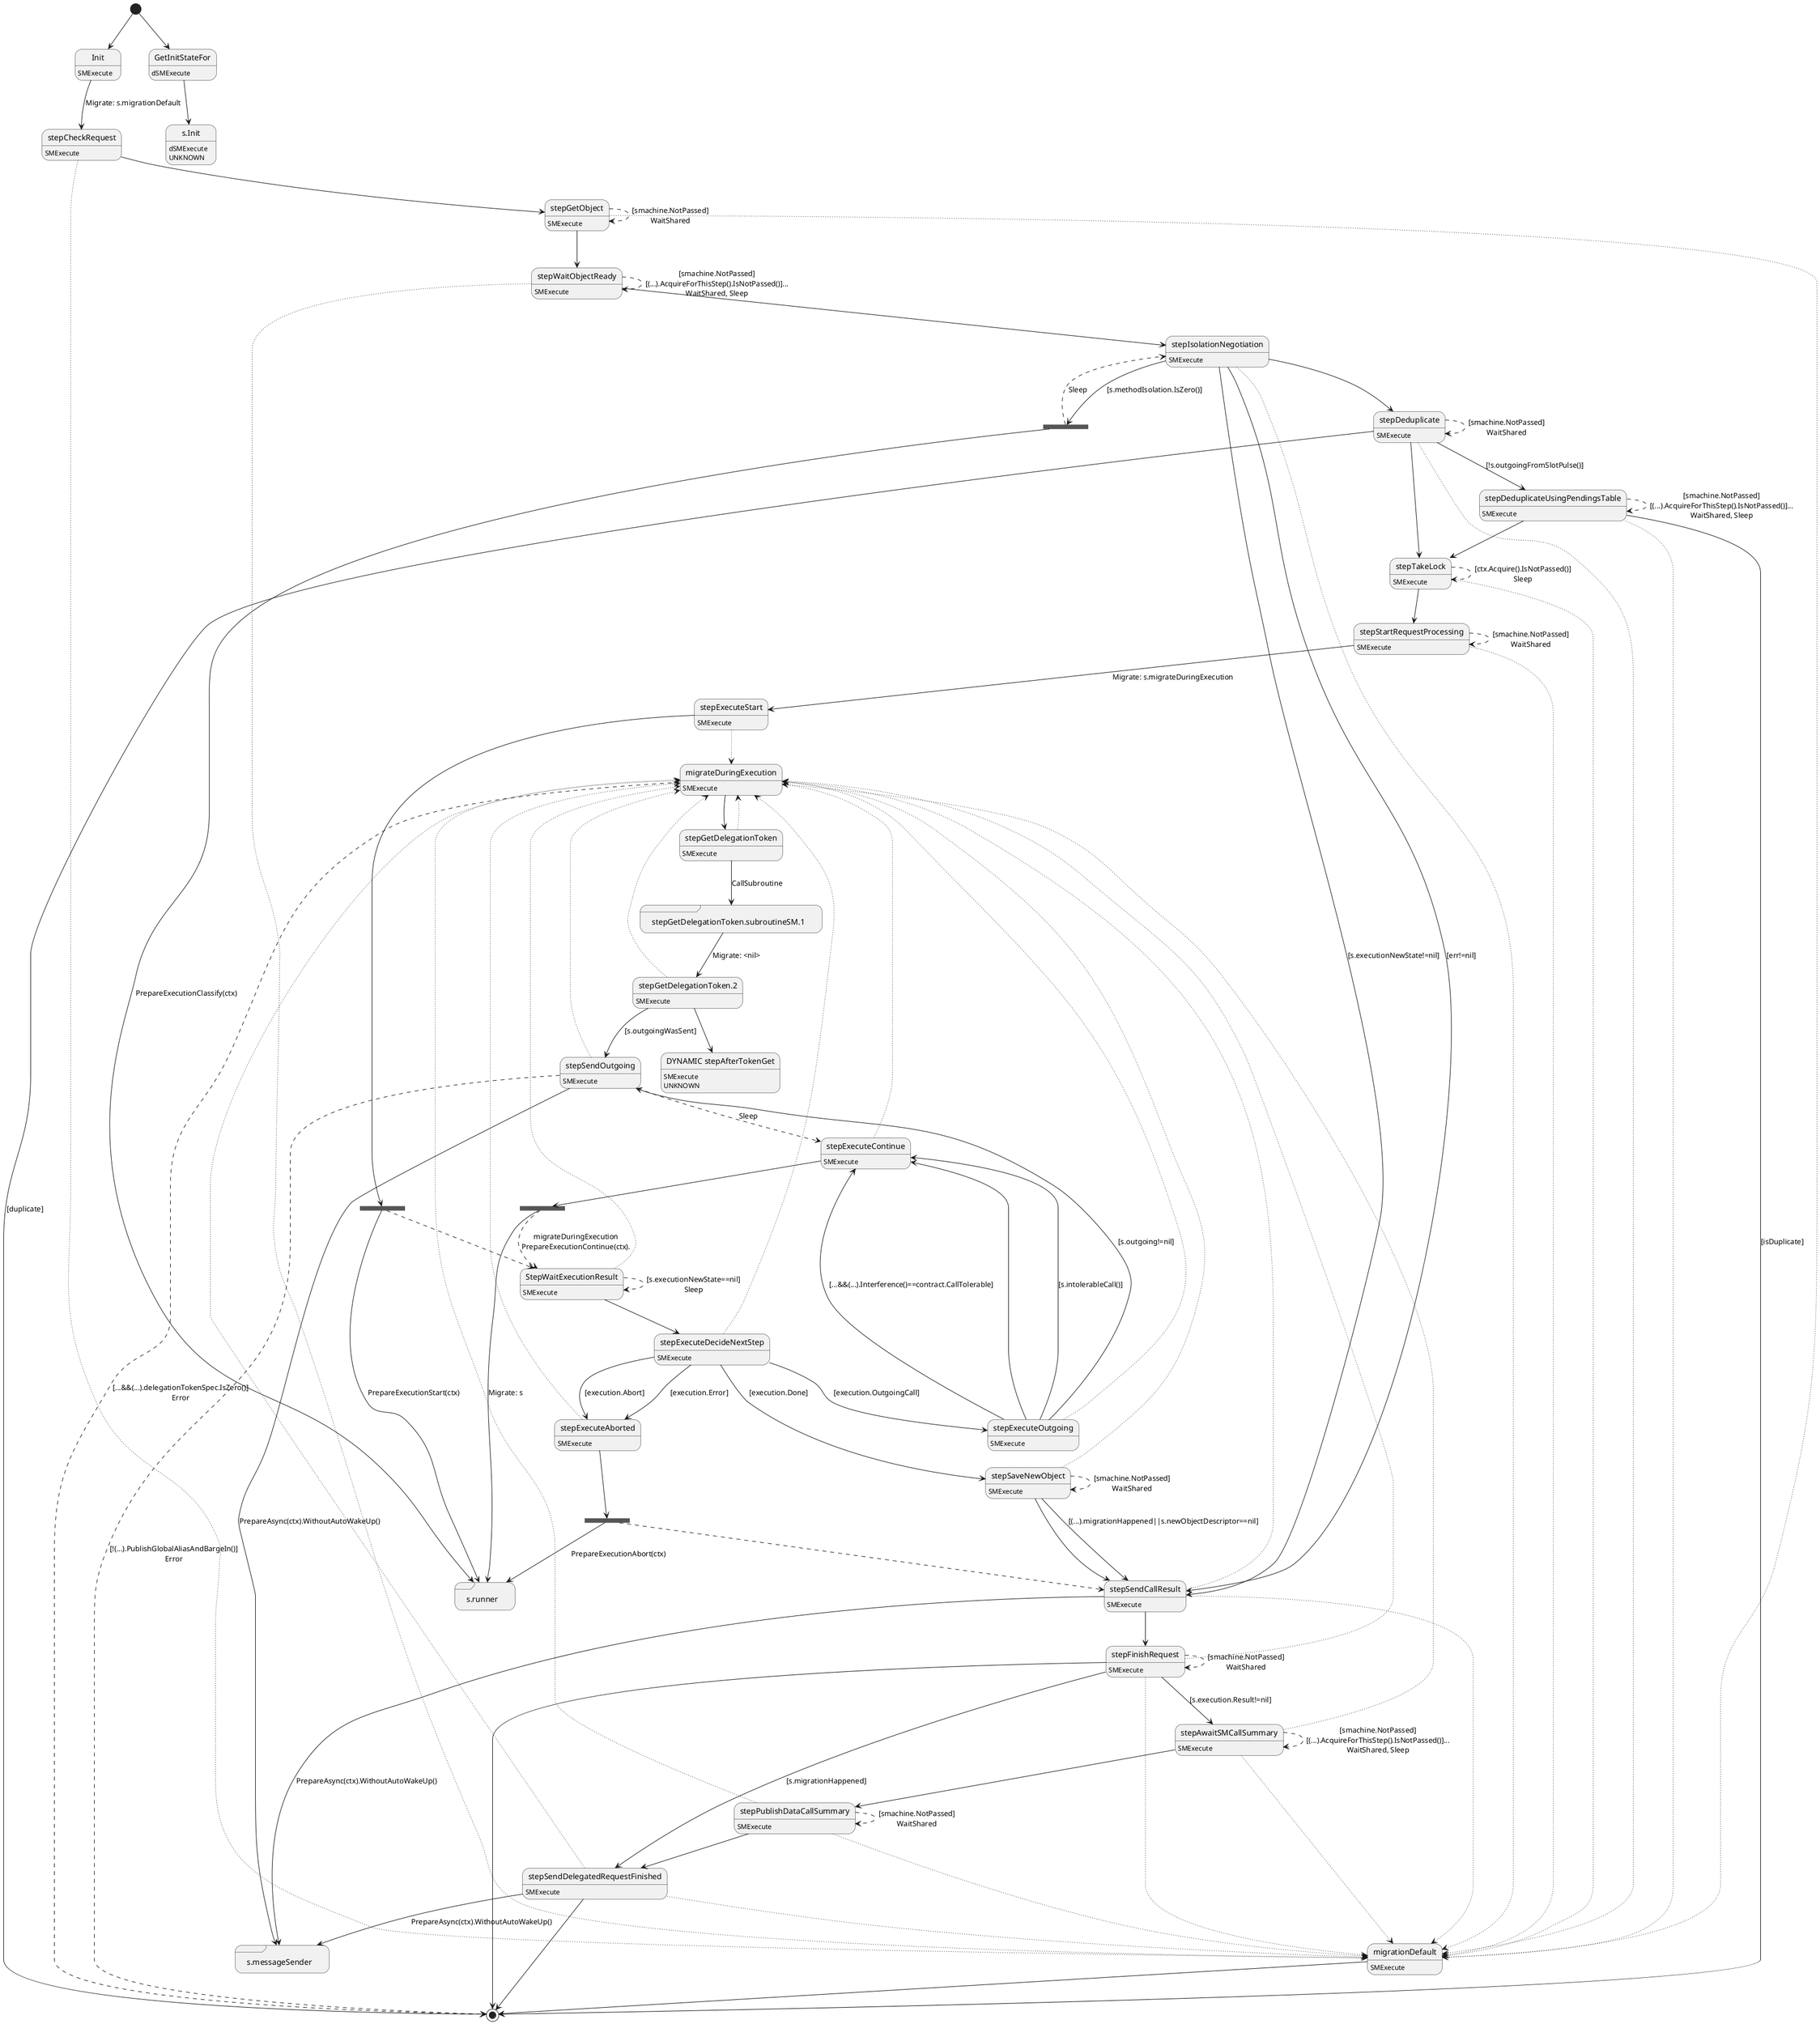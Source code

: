 @startuml
state "Init" as T01_S002
T01_S002 : SMExecute
[*] --> T01_S002
T01_S002 --> T01_S003 : Migrate: s.migrationDefault
state "StepWaitExecutionResult" as T01_S017
T01_S017 : SMExecute
T01_S017 --[dotted]> T01_S012
T01_S017 --[dashed]> T01_S017 : [s.executionNewState==nil]\nSleep
T01_S017 --> T01_S018
state "migrateDuringExecution" as T01_S012
T01_S012 : SMExecute
T01_S012 --[dashed]> [*] : [...&&(...).delegationTokenSpec.IsZero()]\nError
T01_S012 --> T01_S013
state "migrationDefault" as T01_S001
T01_S001 : SMExecute
T01_S001 --> [*]
state "s.messageSender" as T01_S022 <<sdlreceive>>
T01_S022 : DUPLICATE
state "s.runner" as T01_S007 <<sdlreceive>>
T01_S007 : DUPLICATE
state "stepAwaitSMCallSummary" as T01_S025
T01_S025 : SMExecute
T01_S025 --[dotted]> T01_S012
T01_S025 --[dotted]> T01_S001
T01_S025 --[dashed]> T01_S025 : [smachine.NotPassed]\n[(...).AcquireForThisStep().IsNotPassed()]...\nWaitShared, Sleep
T01_S025 --> T01_S026
state "stepCheckRequest" as T01_S003
T01_S003 : SMExecute
T01_S003 --[dotted]> T01_S001
T01_S003 --> T01_S004
state "stepDeduplicate" as T01_S008
T01_S008 : SMExecute
T01_S008 --[dotted]> T01_S001
T01_S008 --[dashed]> T01_S008 : [smachine.NotPassed]\nWaitShared
T01_S008 --> [*] : [duplicate]
T01_S008 --> T01_S009 : [!s.outgoingFromSlotPulse()]
T01_S008 --> T01_S010
state "stepDeduplicateUsingPendingsTable" as T01_S009
T01_S009 : SMExecute
T01_S009 --[dotted]> T01_S001
T01_S009 --[dashed]> T01_S009 : [smachine.NotPassed]\n[(...).AcquireForThisStep().IsNotPassed()]...\nWaitShared, Sleep
T01_S009 --> [*] : [isDuplicate]
T01_S009 --> T01_S010
state "stepExecuteAborted" as T01_S020
T01_S020 : SMExecute
T01_S020 --[dotted]> T01_S012
state T01_U001 <<fork>>
T01_S020 --> T01_U001
T01_U001 --> T01_S007 : PrepareExecutionAbort(ctx)
T01_U001 --[dashed]> T01_S028
state "stepExecuteContinue" as T01_S023
T01_S023 : SMExecute
T01_S023 --[dotted]> T01_S012
state T01_U002 <<fork>>
T01_S023 --> T01_U002
T01_U002 --> T01_S007 : Migrate: s
T01_U002 --[dashed]> T01_S017 : migrateDuringExecution\nPrepareExecutionContinue(ctx).
state "stepExecuteDecideNextStep" as T01_S018
T01_S018 : SMExecute
T01_S018 --[dotted]> T01_S012
T01_S018 --> T01_S024 : [execution.Done]
T01_S018 --> T01_S020 : [execution.Error]
T01_S018 --> T01_S020 : [execution.Abort]
T01_S018 --> T01_S019 : [execution.OutgoingCall]
state "stepExecuteOutgoing" as T01_S019
T01_S019 : SMExecute
T01_S019 --[dotted]> T01_S012
T01_S019 --> T01_S023 : [s.intolerableCall()]
T01_S019 --> T01_S023 : [...&&(...).Interference()==contract.CallTolerable]
T01_S019 --> T01_S021 : [s.outgoing!=nil]
T01_S019 --> T01_S023
state "stepExecuteStart" as T01_S016
T01_S016 : SMExecute
T01_S016 --[dotted]> T01_S012
state T01_U003 <<fork>>
T01_S016 --> T01_U003
T01_U003 --> T01_S007 : PrepareExecutionStart(ctx)
T01_U003 --[dashed]> T01_S017
state "stepFinishRequest" as T01_S029
T01_S029 : SMExecute
T01_S029 --[dotted]> T01_S012
T01_S029 --[dotted]> T01_S001
T01_S029 --> T01_S025 : [s.execution.Result!=nil]
T01_S029 --> T01_S027 : [s.migrationHappened]
T01_S029 --[dashed]> T01_S029 : [smachine.NotPassed]\nWaitShared
T01_S029 --> [*]
state "stepGetDelegationToken" as T01_S013
T01_S013 : SMExecute
T01_S013 --[dotted]> T01_S012
T01_S013 --> T01_S014 : CallSubroutine
state "stepGetDelegationToken.2" as T01_S015
T01_S015 : SMExecute
T01_S015 --[dotted]> T01_S012
T01_S015 --> T01_S021 : [s.outgoingWasSent]
state "DYNAMIC stepAfterTokenGet" as T01_U004
T01_U004 : SMExecute
T01_U004 : UNKNOWN 
T01_S015 --> T01_U004
state "stepGetDelegationToken.subroutineSM.1" as T01_S014 <<sdlreceive>>
T01_S014 --> T01_S015 : Migrate: <nil>
state "stepGetObject" as T01_S004
T01_S004 : SMExecute
T01_S004 --[dotted]> T01_S001
T01_S004 --[dashed]> T01_S004 : [smachine.NotPassed]\nWaitShared
T01_S004 --> T01_S005
state "stepIsolationNegotiation" as T01_S006
T01_S006 : SMExecute
T01_S006 --[dotted]> T01_S001
T01_S006 --> T01_S028 : [s.executionNewState!=nil]
state T01_U005 <<fork>>
T01_S006 --> T01_U005 : [s.methodIsolation.IsZero()]
T01_U005 --> T01_S007 : PrepareExecutionClassify(ctx)
T01_U005 --[dashed]> T01_S006 : Sleep
T01_S006 --> T01_S028 : [err!=nil]
T01_S006 --> T01_S008
state "stepPublishDataCallSummary" as T01_S026
T01_S026 : SMExecute
T01_S026 --[dotted]> T01_S012
T01_S026 --[dotted]> T01_S001
T01_S026 --[dashed]> T01_S026 : [smachine.NotPassed]\nWaitShared
T01_S026 --> T01_S027
state "stepSaveNewObject" as T01_S024
T01_S024 : SMExecute
T01_S024 --[dotted]> T01_S012
T01_S024 --> T01_S028 : [(...).migrationHappened||s.newObjectDescriptor==nil]
T01_S024 --[dashed]> T01_S024 : [smachine.NotPassed]\nWaitShared
T01_S024 --> T01_S028
state "stepSendCallResult" as T01_S028
T01_S028 : SMExecute
T01_S028 --[dotted]> T01_S012
T01_S028 --[dotted]> T01_S001
T01_S028 --> T01_S022 : PrepareAsync(ctx).WithoutAutoWakeUp()
T01_S028 --> T01_S029
state "stepSendDelegatedRequestFinished" as T01_S027
T01_S027 : SMExecute
T01_S027 --[dotted]> T01_S012
T01_S027 --[dotted]> T01_S001
T01_S027 --> T01_S022 : PrepareAsync(ctx).WithoutAutoWakeUp()
T01_S027 --> [*]
state "stepSendOutgoing" as T01_S021
T01_S021 : SMExecute
T01_S021 --[dotted]> T01_S012
T01_S021 --[dashed]> [*] : [!(...).PublishGlobalAliasAndBargeIn()]\nError
T01_S021 --> T01_S022 : PrepareAsync(ctx).WithoutAutoWakeUp()
T01_S021 --[dashed]> T01_S023 : Sleep
state "stepStartRequestProcessing" as T01_S011
T01_S011 : SMExecute
T01_S011 --[dotted]> T01_S001
T01_S011 --[dashed]> T01_S011 : [smachine.NotPassed]\nWaitShared
T01_S011 --> T01_S016 : Migrate: s.migrateDuringExecution
state "stepTakeLock" as T01_S010
T01_S010 : SMExecute
T01_S010 --[dotted]> T01_S001
T01_S010 --[dashed]> T01_S010 : [ctx.Acquire().IsNotPassed()]\nSleep
T01_S010 --> T01_S011
state "stepWaitObjectReady" as T01_S005
T01_S005 : SMExecute
T01_S005 --[dotted]> T01_S001
T01_S005 --[dashed]> T01_S005 : [smachine.NotPassed]\n[(...).AcquireForThisStep().IsNotPassed()]...\nWaitShared, Sleep
T01_S005 --> T01_S006
state "GetInitStateFor" as T00_S001
T00_S001 : dSMExecute
[*] --> T00_S001
state "s.Init" as T00_U006
T00_U006 : dSMExecute
T00_U006 : UNKNOWN 
T00_S001 --> T00_U006
@enduml
